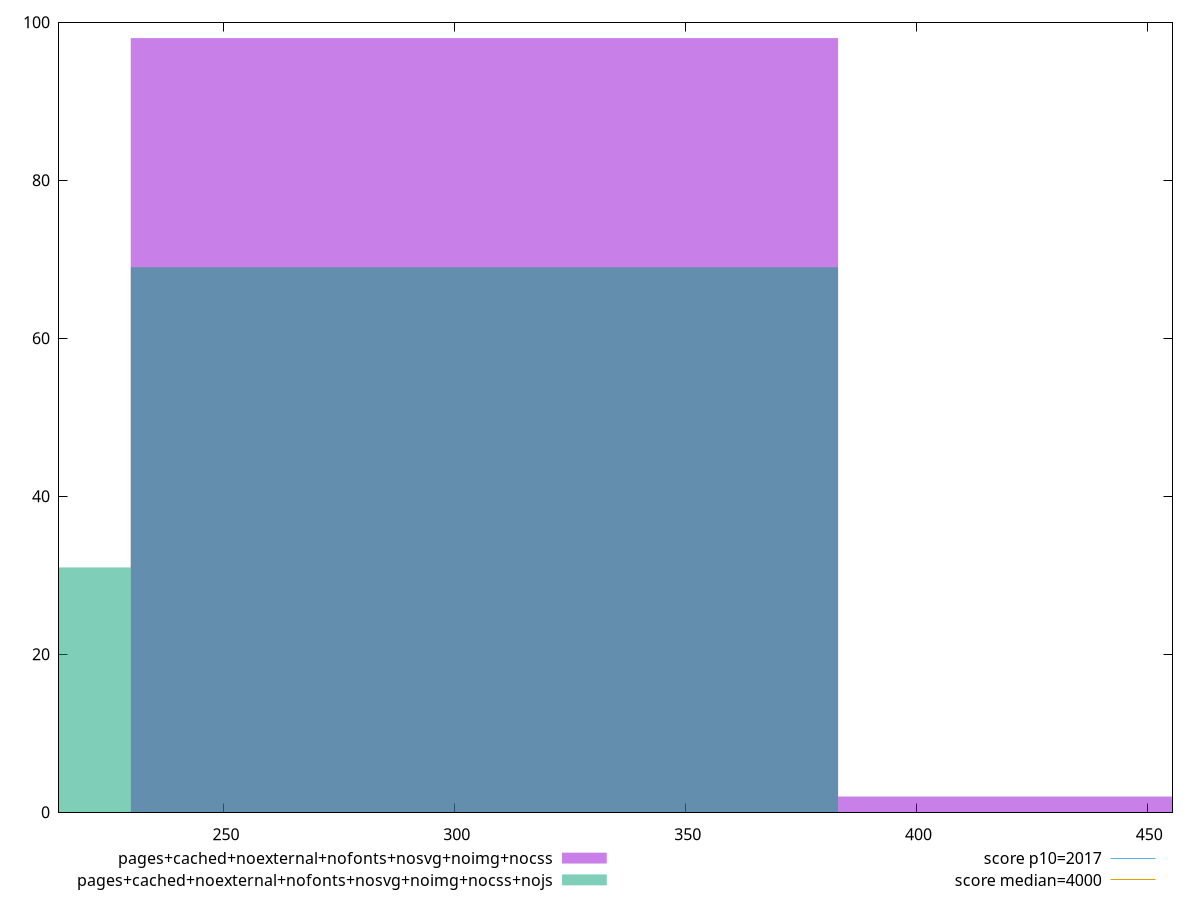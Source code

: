 reset

$pagesCachedNoexternalNofontsNosvgNoimgNocss <<EOF
306.4085495303545 98
459.6128242955317 2
EOF

$pagesCachedNoexternalNofontsNosvgNoimgNocssNojs <<EOF
153.20427476517725 31
306.4085495303545 69
EOF

set key outside below
set boxwidth 153.20427476517725
set xrange [214.26399999999992:455.44399999999996]
set yrange [0:100]
set style fill transparent solid 0.5 noborder

set parametric
set terminal svg size 640, 500 enhanced background rgb 'white'
set output "report_00007_2020-12-11T15:55:29.892Z/mainthread-work-breakdown/comparison/histogram/12_vs_13.svg"

plot $pagesCachedNoexternalNofontsNosvgNoimgNocss title "pages+cached+noexternal+nofonts+nosvg+noimg+nocss" with boxes, \
     $pagesCachedNoexternalNofontsNosvgNoimgNocssNojs title "pages+cached+noexternal+nofonts+nosvg+noimg+nocss+nojs" with boxes, \
     2017,t title "score p10=2017", \
     4000,t title "score median=4000"

reset
